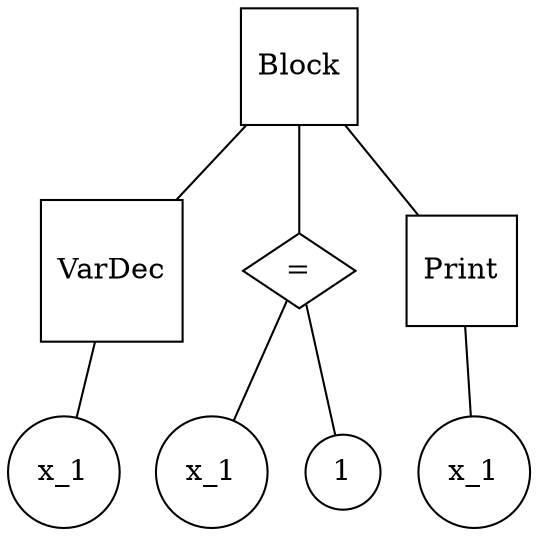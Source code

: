 graph g {
n0 [label = "Block", shape="square"]
n1 [label = "VarDec", shape="square"]
n2 [label = "x_1", shape="circle"]
n3 [label = "x_1", shape="circle"]
n4 [label = "=", shape="diamond"]
n5 [label = "1", shape="circle"]
n6 [label = "Print", shape="square"]
n7 [label = "x_1", shape="circle"]

"n1" -- "n2"
"n0" -- "n1"
"n4" -- "n3"
"n4" -- "n5"
"n0" -- "n4"
"n6" -- "n7"
"n0" -- "n6"
}